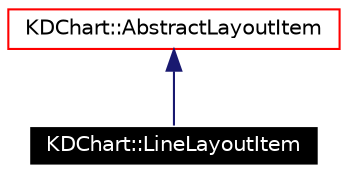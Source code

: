 digraph G
{
  edge [fontname="Helvetica",fontsize=10,labelfontname="Helvetica",labelfontsize=10];
  node [fontname="Helvetica",fontsize=10,shape=record];
  Node420 [label="KDChart::LineLayoutItem",height=0.2,width=0.4,color="white", fillcolor="black", style="filled" fontcolor="white"];
  Node421 -> Node420 [dir=back,color="midnightblue",fontsize=10,style="solid",fontname="Helvetica"];
  Node421 [label="KDChart::AbstractLayoutItem",height=0.2,width=0.4,color="red",URL="$class_k_d_chart_1_1_abstract_layout_item.html"];
}
